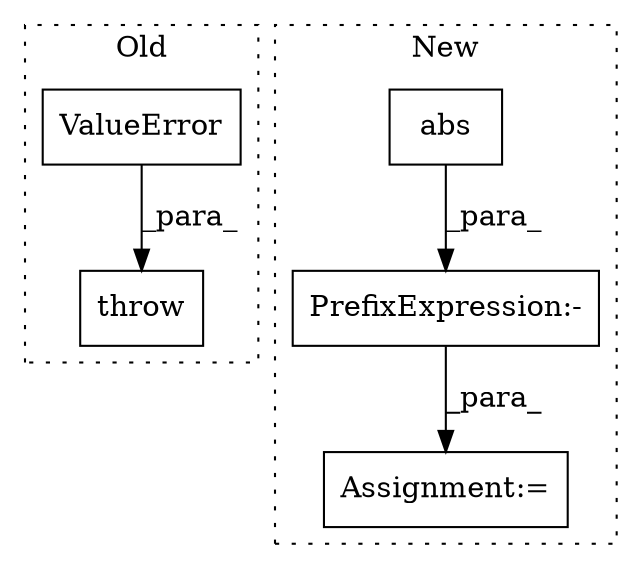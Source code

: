 digraph G {
subgraph cluster0 {
1 [label="throw" a="53" s="1800" l="6" shape="box"];
3 [label="ValueError" a="32" s="1806,1891" l="11,1" shape="box"];
label = "Old";
style="dotted";
}
subgraph cluster1 {
2 [label="abs" a="32" s="1470,1480" l="4,1" shape="box"];
4 [label="Assignment:=" a="7" s="1446" l="1" shape="box"];
5 [label="PrefixExpression:-" a="38" s="1463" l="1" shape="box"];
label = "New";
style="dotted";
}
2 -> 5 [label="_para_"];
3 -> 1 [label="_para_"];
5 -> 4 [label="_para_"];
}